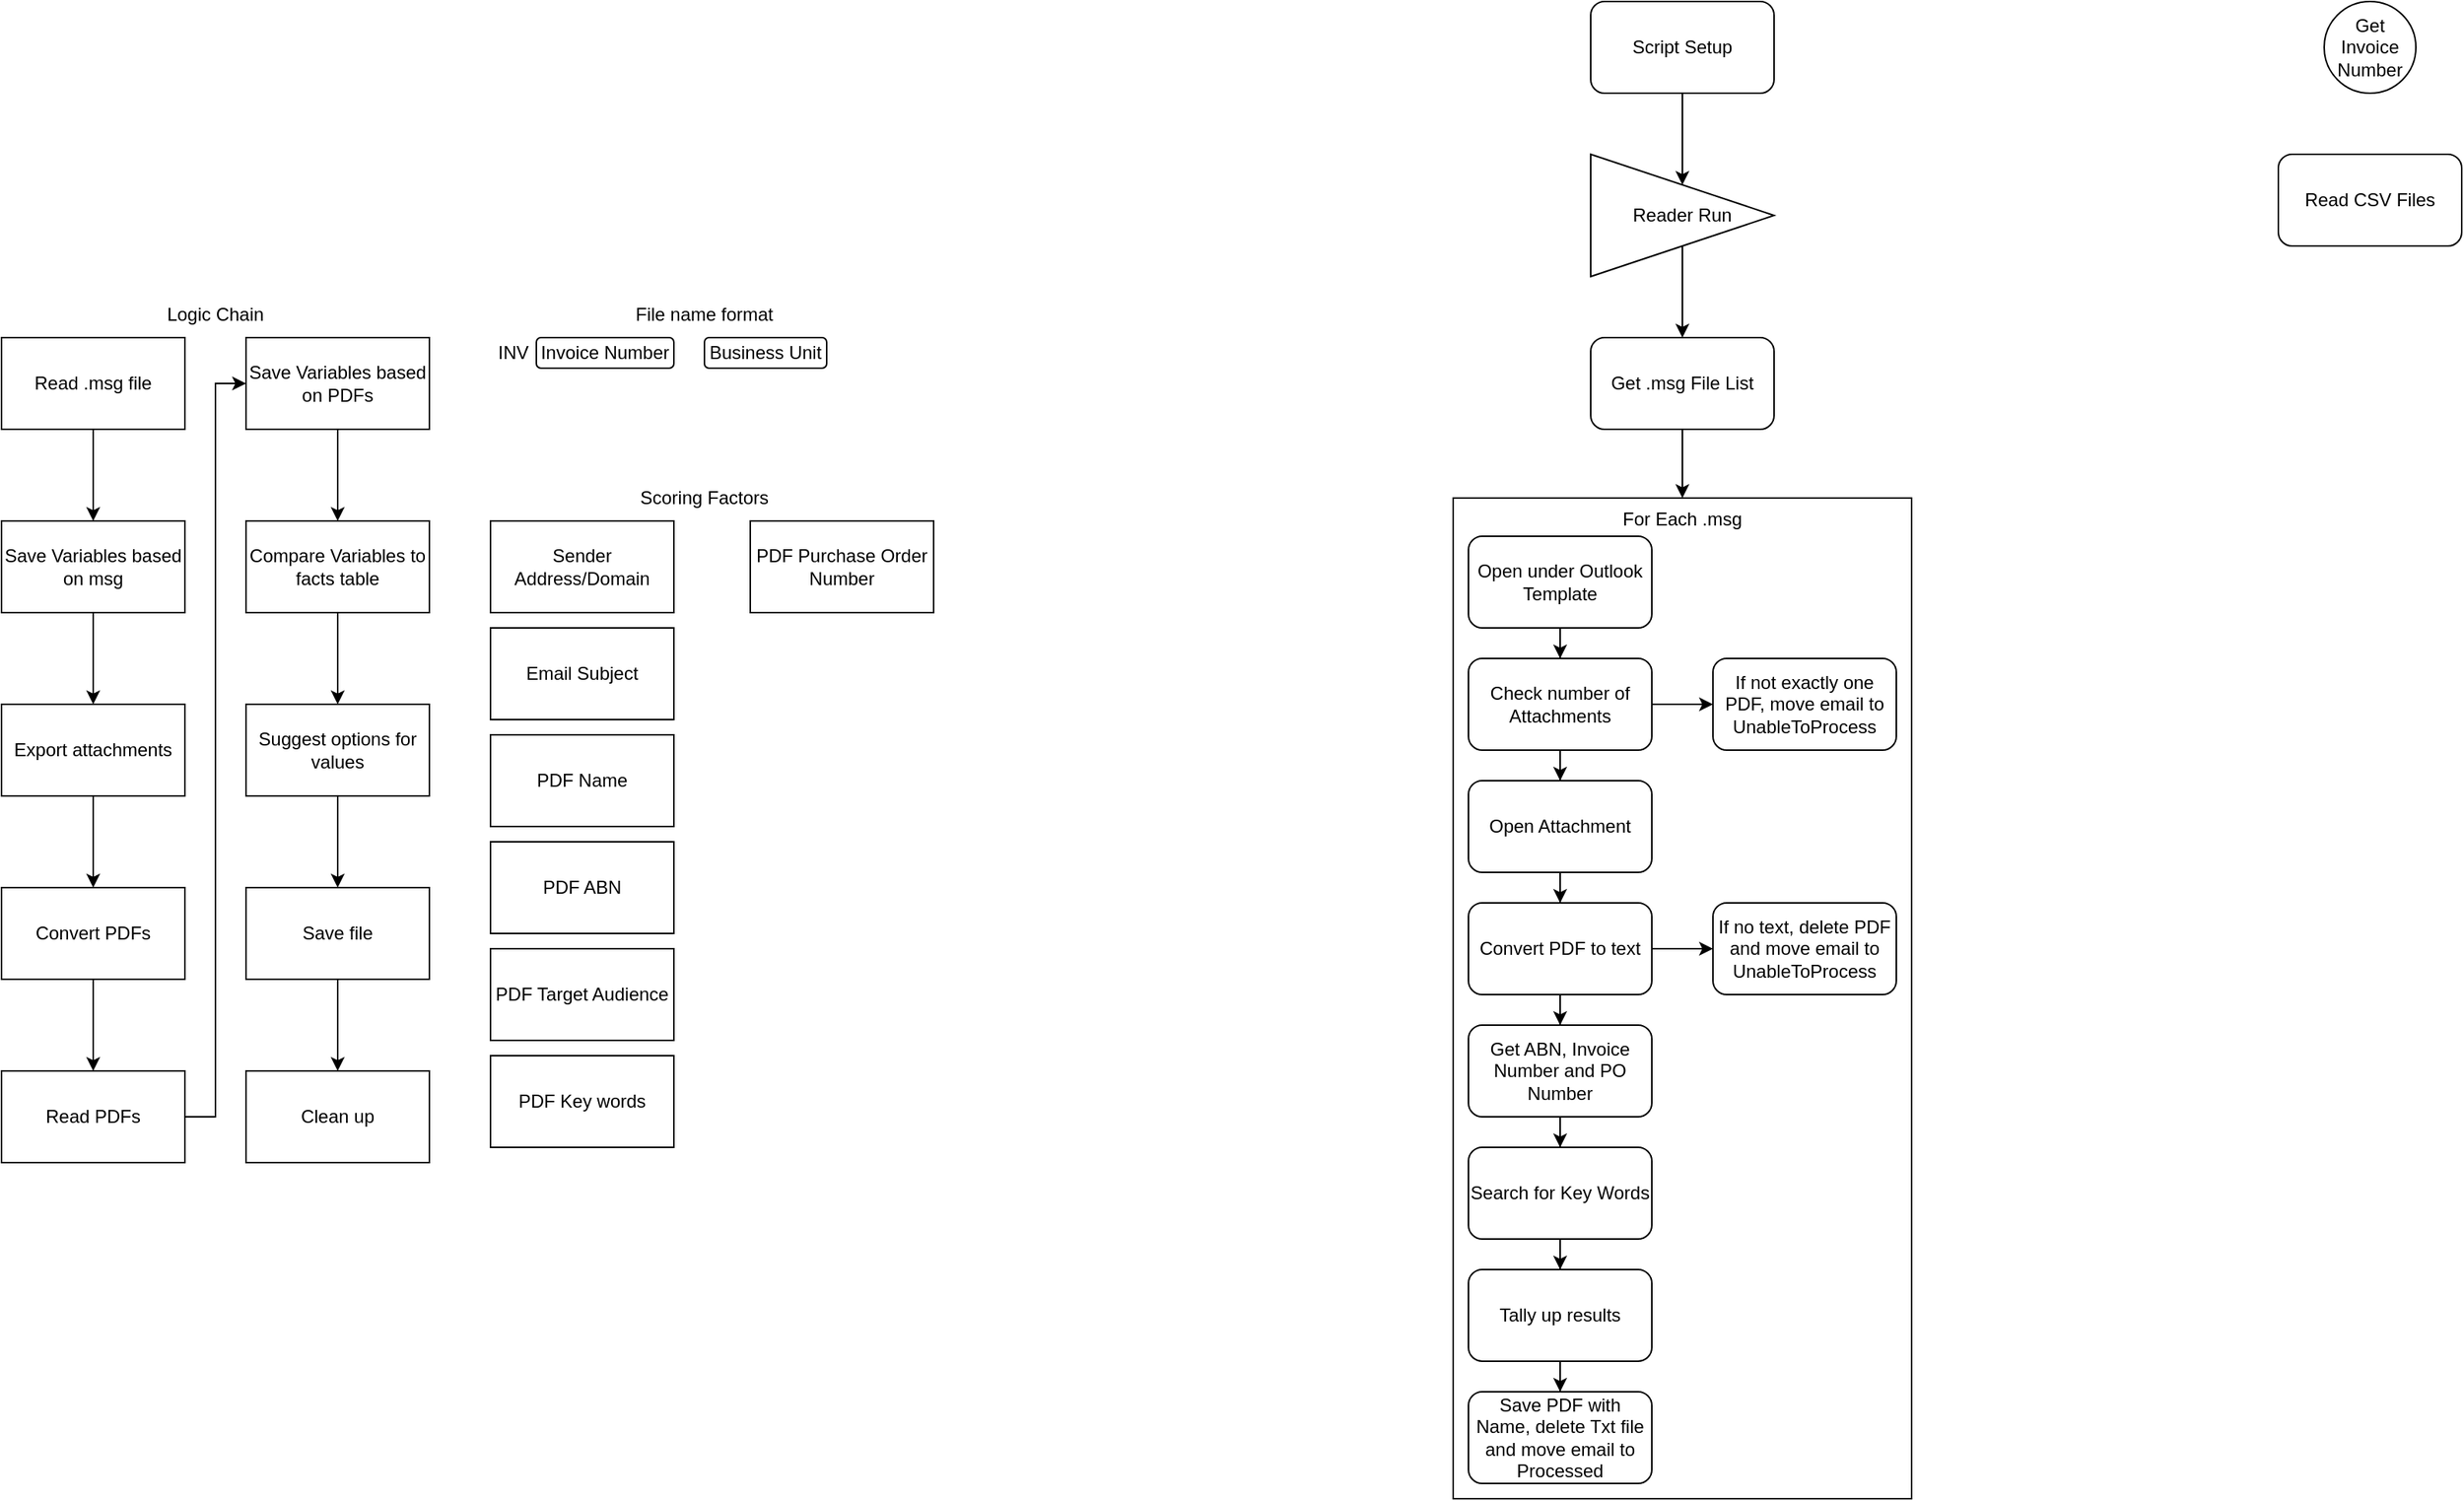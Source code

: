 <mxfile version="20.7.4" type="device"><diagram id="Gx1jrYLqL09OTXI88J9J" name="Page-1"><mxGraphModel dx="1434" dy="1164" grid="1" gridSize="10" guides="1" tooltips="1" connect="1" arrows="1" fold="1" page="0" pageScale="1" pageWidth="827" pageHeight="1169" math="0" shadow="0"><root><mxCell id="0"/><mxCell id="1" parent="0"/><mxCell id="Ib-lTIQcfyJW7u_lyFHX-34" value="Get Invoice Number" style="ellipse;whiteSpace=wrap;html=1;aspect=fixed;" parent="1" vertex="1"><mxGeometry x="1560" y="-180" width="60" height="60" as="geometry"/></mxCell><mxCell id="CbAUPoqlPpvbuRzrPoFr-6" value="" style="edgeStyle=orthogonalEdgeStyle;rounded=0;orthogonalLoop=1;jettySize=auto;html=1;" parent="1" source="CbAUPoqlPpvbuRzrPoFr-1" target="CbAUPoqlPpvbuRzrPoFr-2" edge="1"><mxGeometry relative="1" as="geometry"/></mxCell><mxCell id="CbAUPoqlPpvbuRzrPoFr-1" value="Read .msg file" style="rounded=0;whiteSpace=wrap;html=1;" parent="1" vertex="1"><mxGeometry x="40" y="40" width="120" height="60" as="geometry"/></mxCell><mxCell id="CbAUPoqlPpvbuRzrPoFr-7" value="" style="edgeStyle=orthogonalEdgeStyle;rounded=0;orthogonalLoop=1;jettySize=auto;html=1;" parent="1" source="CbAUPoqlPpvbuRzrPoFr-2" target="CbAUPoqlPpvbuRzrPoFr-3" edge="1"><mxGeometry relative="1" as="geometry"/></mxCell><mxCell id="CbAUPoqlPpvbuRzrPoFr-2" value="Save Variables based on msg" style="rounded=0;whiteSpace=wrap;html=1;" parent="1" vertex="1"><mxGeometry x="40" y="160" width="120" height="60" as="geometry"/></mxCell><mxCell id="CbAUPoqlPpvbuRzrPoFr-8" value="" style="edgeStyle=orthogonalEdgeStyle;rounded=0;orthogonalLoop=1;jettySize=auto;html=1;" parent="1" source="CbAUPoqlPpvbuRzrPoFr-3" target="CbAUPoqlPpvbuRzrPoFr-4" edge="1"><mxGeometry relative="1" as="geometry"/></mxCell><mxCell id="CbAUPoqlPpvbuRzrPoFr-3" value="Export attachments" style="rounded=0;whiteSpace=wrap;html=1;" parent="1" vertex="1"><mxGeometry x="40" y="280" width="120" height="60" as="geometry"/></mxCell><mxCell id="CbAUPoqlPpvbuRzrPoFr-9" value="" style="edgeStyle=orthogonalEdgeStyle;rounded=0;orthogonalLoop=1;jettySize=auto;html=1;" parent="1" source="CbAUPoqlPpvbuRzrPoFr-4" target="CbAUPoqlPpvbuRzrPoFr-5" edge="1"><mxGeometry relative="1" as="geometry"/></mxCell><mxCell id="CbAUPoqlPpvbuRzrPoFr-4" value="Convert PDFs" style="rounded=0;whiteSpace=wrap;html=1;" parent="1" vertex="1"><mxGeometry x="40" y="400" width="120" height="60" as="geometry"/></mxCell><mxCell id="CbAUPoqlPpvbuRzrPoFr-26" style="edgeStyle=orthogonalEdgeStyle;rounded=0;orthogonalLoop=1;jettySize=auto;html=1;exitX=1;exitY=0.5;exitDx=0;exitDy=0;entryX=0;entryY=0.5;entryDx=0;entryDy=0;" parent="1" source="CbAUPoqlPpvbuRzrPoFr-5" target="CbAUPoqlPpvbuRzrPoFr-10" edge="1"><mxGeometry relative="1" as="geometry"/></mxCell><mxCell id="CbAUPoqlPpvbuRzrPoFr-5" value="Read PDFs" style="rounded=0;whiteSpace=wrap;html=1;" parent="1" vertex="1"><mxGeometry x="40" y="520" width="120" height="60" as="geometry"/></mxCell><mxCell id="CbAUPoqlPpvbuRzrPoFr-22" value="" style="edgeStyle=orthogonalEdgeStyle;rounded=0;orthogonalLoop=1;jettySize=auto;html=1;" parent="1" source="CbAUPoqlPpvbuRzrPoFr-10" target="CbAUPoqlPpvbuRzrPoFr-12" edge="1"><mxGeometry relative="1" as="geometry"/></mxCell><mxCell id="CbAUPoqlPpvbuRzrPoFr-10" value="Save Variables based on PDFs" style="rounded=0;whiteSpace=wrap;html=1;" parent="1" vertex="1"><mxGeometry x="200" y="40" width="120" height="60" as="geometry"/></mxCell><mxCell id="CbAUPoqlPpvbuRzrPoFr-23" value="" style="edgeStyle=orthogonalEdgeStyle;rounded=0;orthogonalLoop=1;jettySize=auto;html=1;" parent="1" source="CbAUPoqlPpvbuRzrPoFr-12" target="CbAUPoqlPpvbuRzrPoFr-14" edge="1"><mxGeometry relative="1" as="geometry"/></mxCell><mxCell id="CbAUPoqlPpvbuRzrPoFr-12" value="Compare Variables to facts table" style="rounded=0;whiteSpace=wrap;html=1;" parent="1" vertex="1"><mxGeometry x="200" y="160" width="120" height="60" as="geometry"/></mxCell><mxCell id="CbAUPoqlPpvbuRzrPoFr-16" value="Logic Chain" style="text;html=1;strokeColor=none;fillColor=none;align=center;verticalAlign=middle;whiteSpace=wrap;rounded=0;" parent="1" vertex="1"><mxGeometry x="140" y="10" width="80" height="30" as="geometry"/></mxCell><mxCell id="CbAUPoqlPpvbuRzrPoFr-24" value="" style="edgeStyle=orthogonalEdgeStyle;rounded=0;orthogonalLoop=1;jettySize=auto;html=1;" parent="1" source="CbAUPoqlPpvbuRzrPoFr-14" target="CbAUPoqlPpvbuRzrPoFr-17" edge="1"><mxGeometry relative="1" as="geometry"/></mxCell><mxCell id="CbAUPoqlPpvbuRzrPoFr-14" value="Suggest options for values" style="rounded=0;whiteSpace=wrap;html=1;" parent="1" vertex="1"><mxGeometry x="200" y="280" width="120" height="60" as="geometry"/></mxCell><mxCell id="CbAUPoqlPpvbuRzrPoFr-25" value="" style="edgeStyle=orthogonalEdgeStyle;rounded=0;orthogonalLoop=1;jettySize=auto;html=1;" parent="1" source="CbAUPoqlPpvbuRzrPoFr-17" target="CbAUPoqlPpvbuRzrPoFr-21" edge="1"><mxGeometry relative="1" as="geometry"/></mxCell><mxCell id="CbAUPoqlPpvbuRzrPoFr-17" value="Save file" style="rounded=0;whiteSpace=wrap;html=1;" parent="1" vertex="1"><mxGeometry x="200" y="400" width="120" height="60" as="geometry"/></mxCell><mxCell id="CbAUPoqlPpvbuRzrPoFr-21" value="Clean up" style="rounded=0;whiteSpace=wrap;html=1;" parent="1" vertex="1"><mxGeometry x="200" y="520" width="120" height="60" as="geometry"/></mxCell><mxCell id="CbAUPoqlPpvbuRzrPoFr-28" value="Invoice Number" style="rounded=1;whiteSpace=wrap;html=1;" parent="1" vertex="1"><mxGeometry x="390" y="40" width="90" height="20" as="geometry"/></mxCell><mxCell id="CbAUPoqlPpvbuRzrPoFr-30" value="Business Unit" style="rounded=1;whiteSpace=wrap;html=1;" parent="1" vertex="1"><mxGeometry x="500" y="40" width="80" height="20" as="geometry"/></mxCell><mxCell id="CbAUPoqlPpvbuRzrPoFr-33" value="File name format" style="text;html=1;strokeColor=none;fillColor=none;align=center;verticalAlign=middle;whiteSpace=wrap;rounded=0;" parent="1" vertex="1"><mxGeometry x="450" y="10" width="100" height="30" as="geometry"/></mxCell><mxCell id="CbAUPoqlPpvbuRzrPoFr-34" value="INV" style="text;html=1;strokeColor=none;fillColor=none;align=center;verticalAlign=middle;whiteSpace=wrap;rounded=0;" parent="1" vertex="1"><mxGeometry x="360" y="40" width="30" height="20" as="geometry"/></mxCell><mxCell id="CbAUPoqlPpvbuRzrPoFr-35" value="Scoring Factors" style="text;html=1;strokeColor=none;fillColor=none;align=center;verticalAlign=middle;whiteSpace=wrap;rounded=0;" parent="1" vertex="1"><mxGeometry x="455" y="130" width="90" height="30" as="geometry"/></mxCell><mxCell id="CbAUPoqlPpvbuRzrPoFr-36" value="Sender Address/Domain" style="rounded=0;whiteSpace=wrap;html=1;" parent="1" vertex="1"><mxGeometry x="360" y="160" width="120" height="60" as="geometry"/></mxCell><mxCell id="CbAUPoqlPpvbuRzrPoFr-37" value="Email Subject" style="rounded=0;whiteSpace=wrap;html=1;" parent="1" vertex="1"><mxGeometry x="360" y="230" width="120" height="60" as="geometry"/></mxCell><mxCell id="CbAUPoqlPpvbuRzrPoFr-38" value="PDF Name" style="rounded=0;whiteSpace=wrap;html=1;" parent="1" vertex="1"><mxGeometry x="360" y="300" width="120" height="60" as="geometry"/></mxCell><mxCell id="CbAUPoqlPpvbuRzrPoFr-39" value="PDF ABN" style="rounded=0;whiteSpace=wrap;html=1;" parent="1" vertex="1"><mxGeometry x="360" y="370" width="120" height="60" as="geometry"/></mxCell><mxCell id="CbAUPoqlPpvbuRzrPoFr-40" value="PDF Target Audience" style="rounded=0;whiteSpace=wrap;html=1;" parent="1" vertex="1"><mxGeometry x="360" y="440" width="120" height="60" as="geometry"/></mxCell><mxCell id="CbAUPoqlPpvbuRzrPoFr-41" value="PDF Key words" style="rounded=0;whiteSpace=wrap;html=1;" parent="1" vertex="1"><mxGeometry x="360" y="510" width="120" height="60" as="geometry"/></mxCell><mxCell id="CbAUPoqlPpvbuRzrPoFr-42" value="PDF Purchase Order Number" style="rounded=0;whiteSpace=wrap;html=1;" parent="1" vertex="1"><mxGeometry x="530" y="160" width="120" height="60" as="geometry"/></mxCell><mxCell id="Ib-lTIQcfyJW7u_lyFHX-4" value="" style="edgeStyle=orthogonalEdgeStyle;rounded=0;orthogonalLoop=1;jettySize=auto;html=1;" parent="1" source="Ib-lTIQcfyJW7u_lyFHX-2" target="Ib-lTIQcfyJW7u_lyFHX-3" edge="1"><mxGeometry relative="1" as="geometry"/></mxCell><mxCell id="Ib-lTIQcfyJW7u_lyFHX-2" value="Get .msg File List" style="rounded=1;whiteSpace=wrap;html=1;" parent="1" vertex="1"><mxGeometry x="1080" y="40" width="120" height="60" as="geometry"/></mxCell><mxCell id="Ib-lTIQcfyJW7u_lyFHX-3" value="For Each .msg" style="rounded=0;whiteSpace=wrap;html=1;verticalAlign=top;" parent="1" vertex="1"><mxGeometry x="990" y="145" width="300" height="655" as="geometry"/></mxCell><mxCell id="Ib-lTIQcfyJW7u_lyFHX-17" value="" style="edgeStyle=orthogonalEdgeStyle;rounded=0;orthogonalLoop=1;jettySize=auto;html=1;" parent="1" source="Ib-lTIQcfyJW7u_lyFHX-5" target="Ib-lTIQcfyJW7u_lyFHX-12" edge="1"><mxGeometry relative="1" as="geometry"/></mxCell><mxCell id="Ib-lTIQcfyJW7u_lyFHX-5" value="Open under Outlook Template" style="rounded=1;whiteSpace=wrap;html=1;" parent="1" vertex="1"><mxGeometry x="1000" y="170" width="120" height="60" as="geometry"/></mxCell><mxCell id="Ib-lTIQcfyJW7u_lyFHX-9" value="" style="edgeStyle=orthogonalEdgeStyle;rounded=0;orthogonalLoop=1;jettySize=auto;html=1;" parent="1" source="Ib-lTIQcfyJW7u_lyFHX-6" target="Ib-lTIQcfyJW7u_lyFHX-8" edge="1"><mxGeometry relative="1" as="geometry"/></mxCell><mxCell id="Ib-lTIQcfyJW7u_lyFHX-6" value="Script Setup" style="rounded=1;whiteSpace=wrap;html=1;" parent="1" vertex="1"><mxGeometry x="1080" y="-180" width="120" height="60" as="geometry"/></mxCell><mxCell id="Ib-lTIQcfyJW7u_lyFHX-10" value="" style="edgeStyle=orthogonalEdgeStyle;rounded=0;orthogonalLoop=1;jettySize=auto;html=1;" parent="1" source="Ib-lTIQcfyJW7u_lyFHX-8" target="Ib-lTIQcfyJW7u_lyFHX-2" edge="1"><mxGeometry relative="1" as="geometry"/></mxCell><mxCell id="Ib-lTIQcfyJW7u_lyFHX-8" value="Reader Run" style="triangle;whiteSpace=wrap;html=1;" parent="1" vertex="1"><mxGeometry x="1080" y="-80" width="120" height="80" as="geometry"/></mxCell><mxCell id="Ib-lTIQcfyJW7u_lyFHX-15" style="edgeStyle=orthogonalEdgeStyle;rounded=0;orthogonalLoop=1;jettySize=auto;html=1;exitX=1;exitY=0.5;exitDx=0;exitDy=0;entryX=0;entryY=0.5;entryDx=0;entryDy=0;" parent="1" source="Ib-lTIQcfyJW7u_lyFHX-12" target="Ib-lTIQcfyJW7u_lyFHX-14" edge="1"><mxGeometry relative="1" as="geometry"/></mxCell><mxCell id="Ib-lTIQcfyJW7u_lyFHX-19" style="edgeStyle=orthogonalEdgeStyle;rounded=0;orthogonalLoop=1;jettySize=auto;html=1;exitX=0.5;exitY=1;exitDx=0;exitDy=0;" parent="1" source="Ib-lTIQcfyJW7u_lyFHX-12" target="Ib-lTIQcfyJW7u_lyFHX-18" edge="1"><mxGeometry relative="1" as="geometry"/></mxCell><mxCell id="Ib-lTIQcfyJW7u_lyFHX-12" value="Check number of Attachments" style="rounded=1;whiteSpace=wrap;html=1;" parent="1" vertex="1"><mxGeometry x="1000" y="250" width="120" height="60" as="geometry"/></mxCell><mxCell id="Ib-lTIQcfyJW7u_lyFHX-14" value="If not exactly one PDF, move email to UnableToProcess" style="rounded=1;whiteSpace=wrap;html=1;" parent="1" vertex="1"><mxGeometry x="1160" y="250" width="120" height="60" as="geometry"/></mxCell><mxCell id="Ib-lTIQcfyJW7u_lyFHX-21" value="" style="edgeStyle=orthogonalEdgeStyle;rounded=0;orthogonalLoop=1;jettySize=auto;html=1;" parent="1" source="Ib-lTIQcfyJW7u_lyFHX-18" target="Ib-lTIQcfyJW7u_lyFHX-20" edge="1"><mxGeometry relative="1" as="geometry"/></mxCell><mxCell id="Ib-lTIQcfyJW7u_lyFHX-18" value="Open Attachment" style="rounded=1;whiteSpace=wrap;html=1;" parent="1" vertex="1"><mxGeometry x="1000" y="330" width="120" height="60" as="geometry"/></mxCell><mxCell id="Ib-lTIQcfyJW7u_lyFHX-23" value="" style="edgeStyle=orthogonalEdgeStyle;rounded=0;orthogonalLoop=1;jettySize=auto;html=1;" parent="1" source="Ib-lTIQcfyJW7u_lyFHX-20" target="Ib-lTIQcfyJW7u_lyFHX-22" edge="1"><mxGeometry relative="1" as="geometry"/></mxCell><mxCell id="Ib-lTIQcfyJW7u_lyFHX-25" value="" style="edgeStyle=orthogonalEdgeStyle;rounded=0;orthogonalLoop=1;jettySize=auto;html=1;" parent="1" source="Ib-lTIQcfyJW7u_lyFHX-20" target="Ib-lTIQcfyJW7u_lyFHX-24" edge="1"><mxGeometry relative="1" as="geometry"/></mxCell><mxCell id="Ib-lTIQcfyJW7u_lyFHX-20" value="Convert PDF to text" style="rounded=1;whiteSpace=wrap;html=1;" parent="1" vertex="1"><mxGeometry x="1000" y="410" width="120" height="60" as="geometry"/></mxCell><mxCell id="Ib-lTIQcfyJW7u_lyFHX-22" value="If no text, delete PDF and move email to UnableToProcess" style="rounded=1;whiteSpace=wrap;html=1;" parent="1" vertex="1"><mxGeometry x="1160" y="410" width="120" height="60" as="geometry"/></mxCell><mxCell id="Ib-lTIQcfyJW7u_lyFHX-27" value="" style="edgeStyle=orthogonalEdgeStyle;rounded=0;orthogonalLoop=1;jettySize=auto;html=1;" parent="1" source="Ib-lTIQcfyJW7u_lyFHX-24" target="Ib-lTIQcfyJW7u_lyFHX-26" edge="1"><mxGeometry relative="1" as="geometry"/></mxCell><mxCell id="Ib-lTIQcfyJW7u_lyFHX-24" value="Get ABN, Invoice Number and PO Number" style="rounded=1;whiteSpace=wrap;html=1;" parent="1" vertex="1"><mxGeometry x="1000" y="490" width="120" height="60" as="geometry"/></mxCell><mxCell id="Ib-lTIQcfyJW7u_lyFHX-31" style="edgeStyle=orthogonalEdgeStyle;rounded=0;orthogonalLoop=1;jettySize=auto;html=1;exitX=0.5;exitY=1;exitDx=0;exitDy=0;" parent="1" source="Ib-lTIQcfyJW7u_lyFHX-26" target="Ib-lTIQcfyJW7u_lyFHX-28" edge="1"><mxGeometry relative="1" as="geometry"/></mxCell><mxCell id="Ib-lTIQcfyJW7u_lyFHX-26" value="Search for Key Words" style="rounded=1;whiteSpace=wrap;html=1;" parent="1" vertex="1"><mxGeometry x="1000" y="570" width="120" height="60" as="geometry"/></mxCell><mxCell id="Ib-lTIQcfyJW7u_lyFHX-32" style="edgeStyle=orthogonalEdgeStyle;rounded=0;orthogonalLoop=1;jettySize=auto;html=1;exitX=0.5;exitY=1;exitDx=0;exitDy=0;" parent="1" source="Ib-lTIQcfyJW7u_lyFHX-28" target="Ib-lTIQcfyJW7u_lyFHX-29" edge="1"><mxGeometry relative="1" as="geometry"/></mxCell><mxCell id="Ib-lTIQcfyJW7u_lyFHX-28" value="Tally up results" style="rounded=1;whiteSpace=wrap;html=1;" parent="1" vertex="1"><mxGeometry x="1000" y="650" width="120" height="60" as="geometry"/></mxCell><mxCell id="Ib-lTIQcfyJW7u_lyFHX-29" value="Save PDF with Name, delete Txt file and move email to Processed" style="rounded=1;whiteSpace=wrap;html=1;" parent="1" vertex="1"><mxGeometry x="1000" y="730" width="120" height="60" as="geometry"/></mxCell><mxCell id="Ib-lTIQcfyJW7u_lyFHX-35" value="Read CSV Files" style="rounded=1;whiteSpace=wrap;html=1;" parent="1" vertex="1"><mxGeometry x="1530" y="-80" width="120" height="60" as="geometry"/></mxCell></root></mxGraphModel></diagram></mxfile>